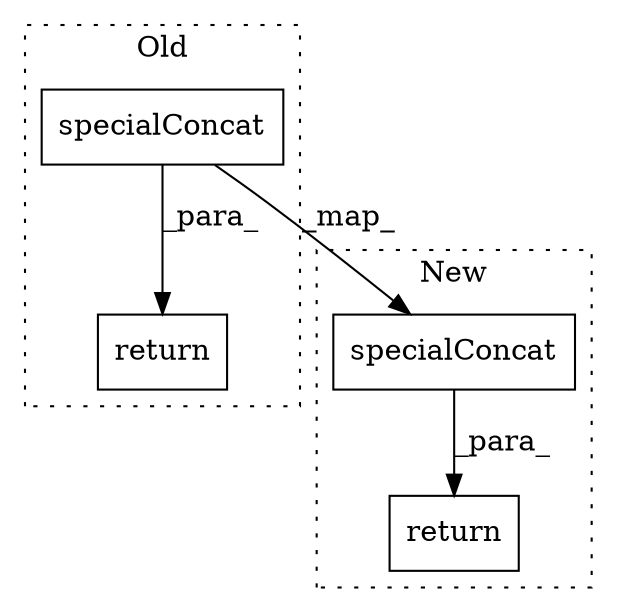 digraph G {
subgraph cluster0 {
1 [label="specialConcat" a="32" s="194290,194323" l="14,1" shape="box"];
4 [label="return" a="41" s="194334" l="7" shape="box"];
label = "Old";
style="dotted";
}
subgraph cluster1 {
2 [label="specialConcat" a="32" s="191293,191326" l="14,1" shape="box"];
3 [label="return" a="41" s="191277" l="7" shape="box"];
label = "New";
style="dotted";
}
1 -> 2 [label="_map_"];
1 -> 4 [label="_para_"];
2 -> 3 [label="_para_"];
}
